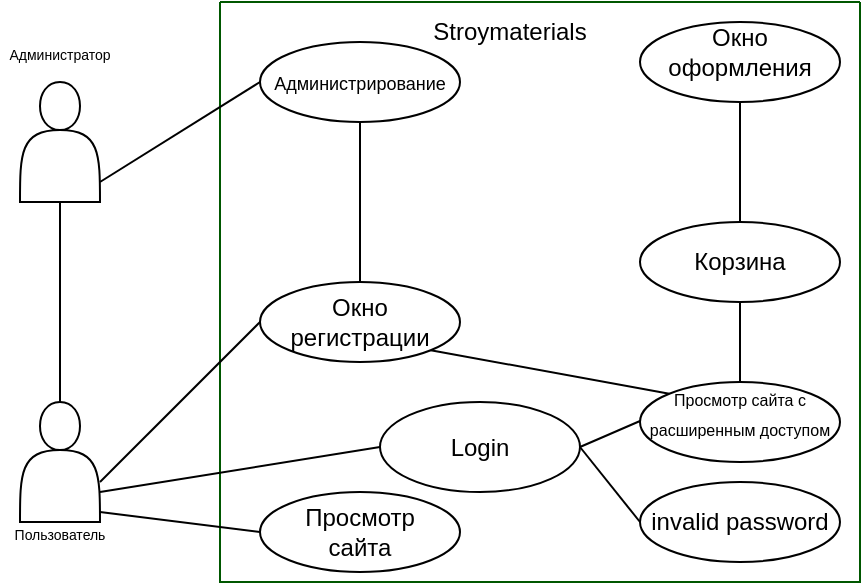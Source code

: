 <mxfile version="23.1.7" type="github">
  <diagram name="Страница — 1" id="JVCSX2KbKuvQoKLBLbLK">
    <mxGraphModel dx="660" dy="377" grid="1" gridSize="10" guides="1" tooltips="1" connect="1" arrows="1" fold="1" page="1" pageScale="1" pageWidth="827" pageHeight="1169" math="0" shadow="0">
      <root>
        <mxCell id="0" />
        <mxCell id="1" parent="0" />
        <mxCell id="72kNY6IZa3AUDY2A56L6-1" value="" style="shape=actor;whiteSpace=wrap;html=1;" vertex="1" parent="1">
          <mxGeometry x="80" y="140" width="40" height="60" as="geometry" />
        </mxCell>
        <mxCell id="72kNY6IZa3AUDY2A56L6-2" value="" style="shape=actor;whiteSpace=wrap;html=1;" vertex="1" parent="1">
          <mxGeometry x="80" y="300" width="40" height="60" as="geometry" />
        </mxCell>
        <mxCell id="72kNY6IZa3AUDY2A56L6-3" value="" style="endArrow=none;html=1;rounded=0;" edge="1" parent="1">
          <mxGeometry width="50" height="50" relative="1" as="geometry">
            <mxPoint x="100" y="270" as="sourcePoint" />
            <mxPoint x="100" y="300" as="targetPoint" />
            <Array as="points">
              <mxPoint x="100" y="200" />
            </Array>
          </mxGeometry>
        </mxCell>
        <mxCell id="72kNY6IZa3AUDY2A56L6-4" value="" style="swimlane;startSize=0;fillColor=#008a00;strokeColor=#005700;fillStyle=auto;fontColor=#ffffff;" vertex="1" parent="1">
          <mxGeometry x="180" y="100" width="320" height="290" as="geometry">
            <mxRectangle x="180" y="100" width="50" height="40" as="alternateBounds" />
          </mxGeometry>
        </mxCell>
        <mxCell id="72kNY6IZa3AUDY2A56L6-7" value="" style="ellipse;whiteSpace=wrap;html=1;" vertex="1" parent="72kNY6IZa3AUDY2A56L6-4">
          <mxGeometry x="20" y="20" width="100" height="40" as="geometry" />
        </mxCell>
        <mxCell id="72kNY6IZa3AUDY2A56L6-10" value="" style="ellipse;whiteSpace=wrap;html=1;" vertex="1" parent="72kNY6IZa3AUDY2A56L6-4">
          <mxGeometry x="20" y="245" width="100" height="40" as="geometry" />
        </mxCell>
        <mxCell id="72kNY6IZa3AUDY2A56L6-11" value="Stroymaterials" style="text;html=1;align=center;verticalAlign=middle;whiteSpace=wrap;rounded=0;" vertex="1" parent="72kNY6IZa3AUDY2A56L6-4">
          <mxGeometry x="100" width="90" height="30" as="geometry" />
        </mxCell>
        <mxCell id="72kNY6IZa3AUDY2A56L6-19" value="&lt;font style=&quot;font-size: 9px;&quot;&gt;Администрирование&lt;/font&gt;" style="text;html=1;align=center;verticalAlign=middle;whiteSpace=wrap;rounded=0;" vertex="1" parent="72kNY6IZa3AUDY2A56L6-4">
          <mxGeometry x="40" y="25" width="60" height="30" as="geometry" />
        </mxCell>
        <mxCell id="72kNY6IZa3AUDY2A56L6-20" value="" style="endArrow=none;html=1;rounded=0;exitX=0.5;exitY=0;exitDx=0;exitDy=0;" edge="1" parent="72kNY6IZa3AUDY2A56L6-4" source="72kNY6IZa3AUDY2A56L6-24">
          <mxGeometry width="50" height="50" relative="1" as="geometry">
            <mxPoint x="70" y="90" as="sourcePoint" />
            <mxPoint x="70" y="60" as="targetPoint" />
          </mxGeometry>
        </mxCell>
        <mxCell id="72kNY6IZa3AUDY2A56L6-22" value="Просмотр сайта" style="text;html=1;align=center;verticalAlign=middle;whiteSpace=wrap;rounded=0;" vertex="1" parent="72kNY6IZa3AUDY2A56L6-4">
          <mxGeometry x="40" y="250" width="60" height="30" as="geometry" />
        </mxCell>
        <mxCell id="72kNY6IZa3AUDY2A56L6-26" value="" style="ellipse;whiteSpace=wrap;html=1;" vertex="1" parent="72kNY6IZa3AUDY2A56L6-4">
          <mxGeometry x="210" y="190" width="100" height="40" as="geometry" />
        </mxCell>
        <mxCell id="72kNY6IZa3AUDY2A56L6-28" value="" style="endArrow=none;html=1;rounded=0;entryX=0.5;entryY=1;entryDx=0;entryDy=0;exitX=0.5;exitY=0;exitDx=0;exitDy=0;" edge="1" parent="72kNY6IZa3AUDY2A56L6-4" source="72kNY6IZa3AUDY2A56L6-26" target="72kNY6IZa3AUDY2A56L6-25">
          <mxGeometry width="50" height="50" relative="1" as="geometry">
            <mxPoint x="180" y="160" as="sourcePoint" />
            <mxPoint x="230" y="110" as="targetPoint" />
          </mxGeometry>
        </mxCell>
        <mxCell id="72kNY6IZa3AUDY2A56L6-29" value="" style="endArrow=none;html=1;rounded=0;entryX=0;entryY=0;entryDx=0;entryDy=0;exitX=1;exitY=1;exitDx=0;exitDy=0;" edge="1" parent="72kNY6IZa3AUDY2A56L6-4" source="72kNY6IZa3AUDY2A56L6-9" target="72kNY6IZa3AUDY2A56L6-26">
          <mxGeometry width="50" height="50" relative="1" as="geometry">
            <mxPoint x="120" y="180" as="sourcePoint" />
            <mxPoint x="170" y="130" as="targetPoint" />
          </mxGeometry>
        </mxCell>
        <mxCell id="72kNY6IZa3AUDY2A56L6-30" value="" style="endArrow=none;html=1;rounded=0;exitX=0.5;exitY=0;exitDx=0;exitDy=0;entryX=0.5;entryY=1;entryDx=0;entryDy=0;" edge="1" parent="72kNY6IZa3AUDY2A56L6-4" source="72kNY6IZa3AUDY2A56L6-25" target="72kNY6IZa3AUDY2A56L6-27">
          <mxGeometry width="50" height="50" relative="1" as="geometry">
            <mxPoint x="210" y="110" as="sourcePoint" />
            <mxPoint x="260" y="70" as="targetPoint" />
          </mxGeometry>
        </mxCell>
        <mxCell id="72kNY6IZa3AUDY2A56L6-32" value="&lt;font style=&quot;font-size: 8px;&quot;&gt;&lt;font style=&quot;font-size: 8px;&quot;&gt;Просмотр сайта с расшире&lt;/font&gt;&lt;font style=&quot;font-size: 8px;&quot;&gt;нным доступом&lt;/font&gt;&lt;/font&gt;" style="text;html=1;align=center;verticalAlign=middle;whiteSpace=wrap;rounded=0;" vertex="1" parent="72kNY6IZa3AUDY2A56L6-4">
          <mxGeometry x="210" y="190" width="100" height="30" as="geometry" />
        </mxCell>
        <mxCell id="72kNY6IZa3AUDY2A56L6-33" value="" style="group" vertex="1" connectable="0" parent="72kNY6IZa3AUDY2A56L6-4">
          <mxGeometry x="210" y="110" width="100" height="40" as="geometry" />
        </mxCell>
        <mxCell id="72kNY6IZa3AUDY2A56L6-25" value="" style="ellipse;whiteSpace=wrap;html=1;" vertex="1" parent="72kNY6IZa3AUDY2A56L6-33">
          <mxGeometry width="100" height="40" as="geometry" />
        </mxCell>
        <mxCell id="72kNY6IZa3AUDY2A56L6-31" value="Корзина" style="text;html=1;align=center;verticalAlign=middle;whiteSpace=wrap;rounded=0;" vertex="1" parent="72kNY6IZa3AUDY2A56L6-33">
          <mxGeometry x="20" y="5" width="60" height="30" as="geometry" />
        </mxCell>
        <mxCell id="72kNY6IZa3AUDY2A56L6-36" value="" style="group" vertex="1" connectable="0" parent="72kNY6IZa3AUDY2A56L6-4">
          <mxGeometry x="20" y="140" width="100" height="40" as="geometry" />
        </mxCell>
        <mxCell id="72kNY6IZa3AUDY2A56L6-9" value="" style="ellipse;whiteSpace=wrap;html=1;" vertex="1" parent="72kNY6IZa3AUDY2A56L6-36">
          <mxGeometry width="100" height="40" as="geometry" />
        </mxCell>
        <mxCell id="72kNY6IZa3AUDY2A56L6-24" value="Окно регистрации" style="text;html=1;align=center;verticalAlign=middle;whiteSpace=wrap;rounded=0;" vertex="1" parent="72kNY6IZa3AUDY2A56L6-36">
          <mxGeometry x="20" y="5" width="60" height="30" as="geometry" />
        </mxCell>
        <mxCell id="72kNY6IZa3AUDY2A56L6-37" value="Login" style="ellipse;whiteSpace=wrap;html=1;" vertex="1" parent="72kNY6IZa3AUDY2A56L6-4">
          <mxGeometry x="80" y="200" width="100" height="45" as="geometry" />
        </mxCell>
        <mxCell id="72kNY6IZa3AUDY2A56L6-40" value="invalid password" style="ellipse;whiteSpace=wrap;html=1;" vertex="1" parent="72kNY6IZa3AUDY2A56L6-4">
          <mxGeometry x="210" y="240" width="100" height="40" as="geometry" />
        </mxCell>
        <mxCell id="72kNY6IZa3AUDY2A56L6-41" value="" style="endArrow=none;html=1;rounded=0;exitX=1;exitY=0.5;exitDx=0;exitDy=0;entryX=0;entryY=0.5;entryDx=0;entryDy=0;" edge="1" parent="72kNY6IZa3AUDY2A56L6-4" source="72kNY6IZa3AUDY2A56L6-37" target="72kNY6IZa3AUDY2A56L6-40">
          <mxGeometry width="50" height="50" relative="1" as="geometry">
            <mxPoint x="140" y="140" as="sourcePoint" />
            <mxPoint x="190" y="90" as="targetPoint" />
          </mxGeometry>
        </mxCell>
        <mxCell id="72kNY6IZa3AUDY2A56L6-42" value="" style="group" vertex="1" connectable="0" parent="72kNY6IZa3AUDY2A56L6-4">
          <mxGeometry x="210" y="10" width="100" height="40" as="geometry" />
        </mxCell>
        <mxCell id="72kNY6IZa3AUDY2A56L6-27" value="" style="ellipse;whiteSpace=wrap;html=1;" vertex="1" parent="72kNY6IZa3AUDY2A56L6-42">
          <mxGeometry width="100" height="40" as="geometry" />
        </mxCell>
        <mxCell id="72kNY6IZa3AUDY2A56L6-34" value="Окно оформления" style="text;html=1;align=center;verticalAlign=middle;whiteSpace=wrap;rounded=0;" vertex="1" parent="72kNY6IZa3AUDY2A56L6-42">
          <mxGeometry x="20" width="60" height="30" as="geometry" />
        </mxCell>
        <mxCell id="72kNY6IZa3AUDY2A56L6-43" value="" style="endArrow=none;html=1;rounded=0;entryX=0.003;entryY=0.646;entryDx=0;entryDy=0;exitX=1;exitY=0.5;exitDx=0;exitDy=0;entryPerimeter=0;" edge="1" parent="72kNY6IZa3AUDY2A56L6-4" source="72kNY6IZa3AUDY2A56L6-37" target="72kNY6IZa3AUDY2A56L6-32">
          <mxGeometry width="50" height="50" relative="1" as="geometry">
            <mxPoint x="180" y="220" as="sourcePoint" />
            <mxPoint x="230" y="170" as="targetPoint" />
          </mxGeometry>
        </mxCell>
        <mxCell id="72kNY6IZa3AUDY2A56L6-12" value="&lt;font style=&quot;font-size: 7px;&quot;&gt;Администратор&lt;/font&gt;" style="text;html=1;align=center;verticalAlign=middle;whiteSpace=wrap;rounded=0;" vertex="1" parent="1">
          <mxGeometry x="70" y="110" width="60" height="30" as="geometry" />
        </mxCell>
        <mxCell id="72kNY6IZa3AUDY2A56L6-14" value="" style="endArrow=none;html=1;rounded=0;" edge="1" parent="1">
          <mxGeometry width="50" height="50" relative="1" as="geometry">
            <mxPoint x="100" y="300" as="sourcePoint" />
            <mxPoint x="100" y="300" as="targetPoint" />
            <Array as="points" />
          </mxGeometry>
        </mxCell>
        <mxCell id="72kNY6IZa3AUDY2A56L6-16" value="" style="endArrow=none;html=1;rounded=0;" edge="1" parent="1">
          <mxGeometry width="50" height="50" relative="1" as="geometry">
            <mxPoint x="100" y="300" as="sourcePoint" />
            <mxPoint x="100" y="300" as="targetPoint" />
            <Array as="points" />
          </mxGeometry>
        </mxCell>
        <mxCell id="72kNY6IZa3AUDY2A56L6-17" value="&lt;font style=&quot;font-size: 7px;&quot;&gt;Пользователь&lt;/font&gt;" style="text;html=1;align=center;verticalAlign=middle;whiteSpace=wrap;rounded=0;" vertex="1" parent="1">
          <mxGeometry x="70" y="350" width="60" height="30" as="geometry" />
        </mxCell>
        <mxCell id="72kNY6IZa3AUDY2A56L6-18" value="" style="endArrow=none;html=1;rounded=0;entryX=0;entryY=0.5;entryDx=0;entryDy=0;" edge="1" parent="1" target="72kNY6IZa3AUDY2A56L6-7">
          <mxGeometry width="50" height="50" relative="1" as="geometry">
            <mxPoint x="120" y="190" as="sourcePoint" />
            <mxPoint x="170" y="140" as="targetPoint" />
          </mxGeometry>
        </mxCell>
        <mxCell id="72kNY6IZa3AUDY2A56L6-21" value="" style="endArrow=none;html=1;rounded=0;entryX=0;entryY=0.5;entryDx=0;entryDy=0;" edge="1" parent="1" target="72kNY6IZa3AUDY2A56L6-10">
          <mxGeometry width="50" height="50" relative="1" as="geometry">
            <mxPoint x="120" y="355" as="sourcePoint" />
            <mxPoint x="170" y="305" as="targetPoint" />
          </mxGeometry>
        </mxCell>
        <mxCell id="72kNY6IZa3AUDY2A56L6-23" value="" style="endArrow=none;html=1;rounded=0;entryX=0;entryY=0.5;entryDx=0;entryDy=0;" edge="1" parent="1" target="72kNY6IZa3AUDY2A56L6-9">
          <mxGeometry width="50" height="50" relative="1" as="geometry">
            <mxPoint x="120" y="340" as="sourcePoint" />
            <mxPoint x="170" y="290" as="targetPoint" />
          </mxGeometry>
        </mxCell>
        <mxCell id="72kNY6IZa3AUDY2A56L6-38" value="" style="endArrow=none;html=1;rounded=0;exitX=1;exitY=0.75;exitDx=0;exitDy=0;entryX=0;entryY=0.5;entryDx=0;entryDy=0;" edge="1" parent="1" source="72kNY6IZa3AUDY2A56L6-2" target="72kNY6IZa3AUDY2A56L6-37">
          <mxGeometry width="50" height="50" relative="1" as="geometry">
            <mxPoint x="110" y="350" as="sourcePoint" />
            <mxPoint x="160" y="300" as="targetPoint" />
          </mxGeometry>
        </mxCell>
      </root>
    </mxGraphModel>
  </diagram>
</mxfile>
